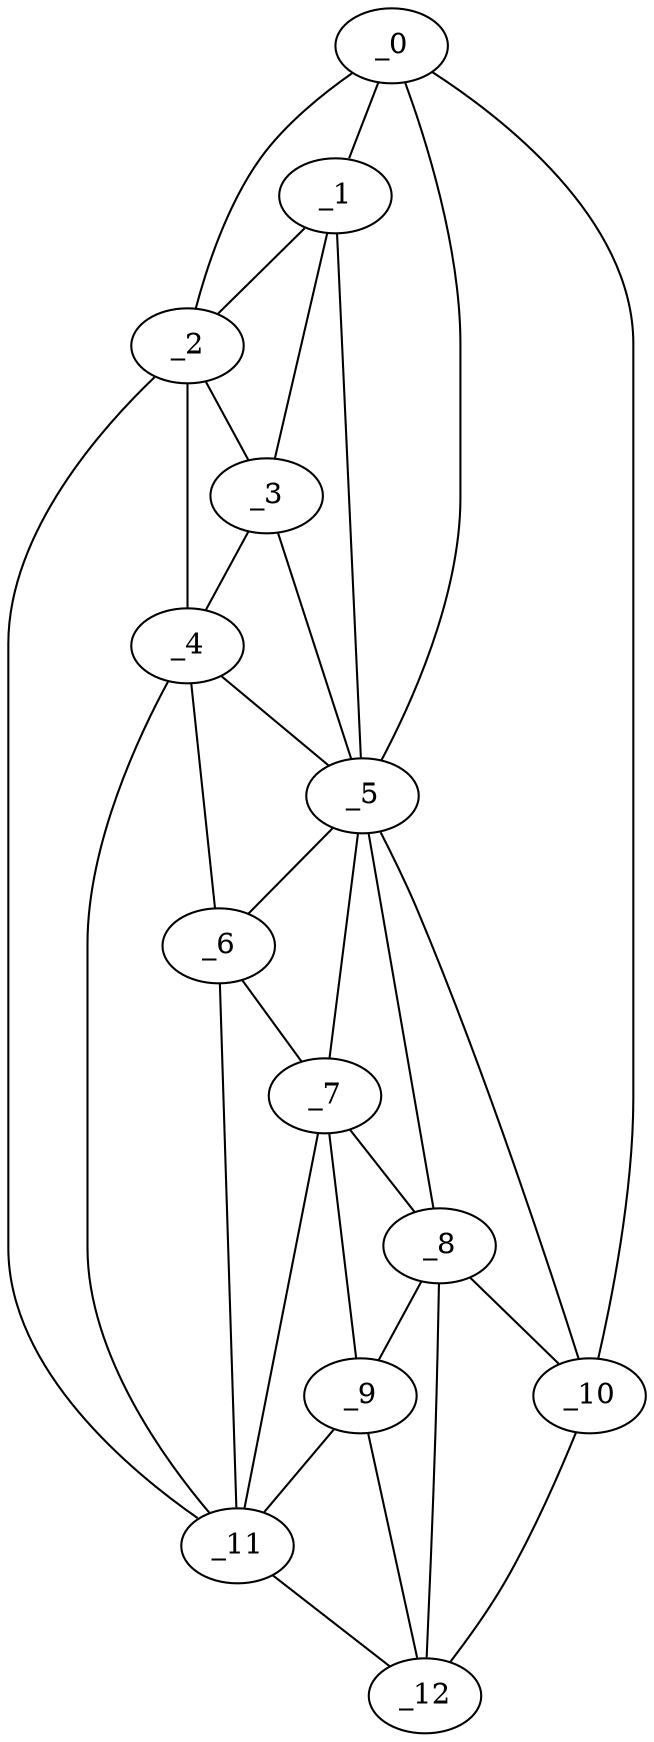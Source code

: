 graph "obj73__335.gxl" {
	_0	 [x=12,
		y=73];
	_1	 [x=66,
		y=90];
	_0 -- _1	 [valence=2];
	_2	 [x=71,
		y=99];
	_0 -- _2	 [valence=1];
	_5	 [x=92,
		y=78];
	_0 -- _5	 [valence=2];
	_10	 [x=122,
		y=62];
	_0 -- _10	 [valence=1];
	_1 -- _2	 [valence=2];
	_3	 [x=83,
		y=88];
	_1 -- _3	 [valence=2];
	_1 -- _5	 [valence=2];
	_2 -- _3	 [valence=2];
	_4	 [x=90,
		y=89];
	_2 -- _4	 [valence=1];
	_11	 [x=122,
		y=87];
	_2 -- _11	 [valence=1];
	_3 -- _4	 [valence=2];
	_3 -- _5	 [valence=2];
	_4 -- _5	 [valence=2];
	_6	 [x=96,
		y=84];
	_4 -- _6	 [valence=2];
	_4 -- _11	 [valence=2];
	_5 -- _6	 [valence=2];
	_7	 [x=108,
		y=76];
	_5 -- _7	 [valence=2];
	_8	 [x=115,
		y=69];
	_5 -- _8	 [valence=2];
	_5 -- _10	 [valence=2];
	_6 -- _7	 [valence=2];
	_6 -- _11	 [valence=2];
	_7 -- _8	 [valence=1];
	_9	 [x=121,
		y=79];
	_7 -- _9	 [valence=2];
	_7 -- _11	 [valence=2];
	_8 -- _9	 [valence=2];
	_8 -- _10	 [valence=2];
	_12	 [x=123,
		y=66];
	_8 -- _12	 [valence=2];
	_9 -- _11	 [valence=1];
	_9 -- _12	 [valence=1];
	_10 -- _12	 [valence=1];
	_11 -- _12	 [valence=1];
}

